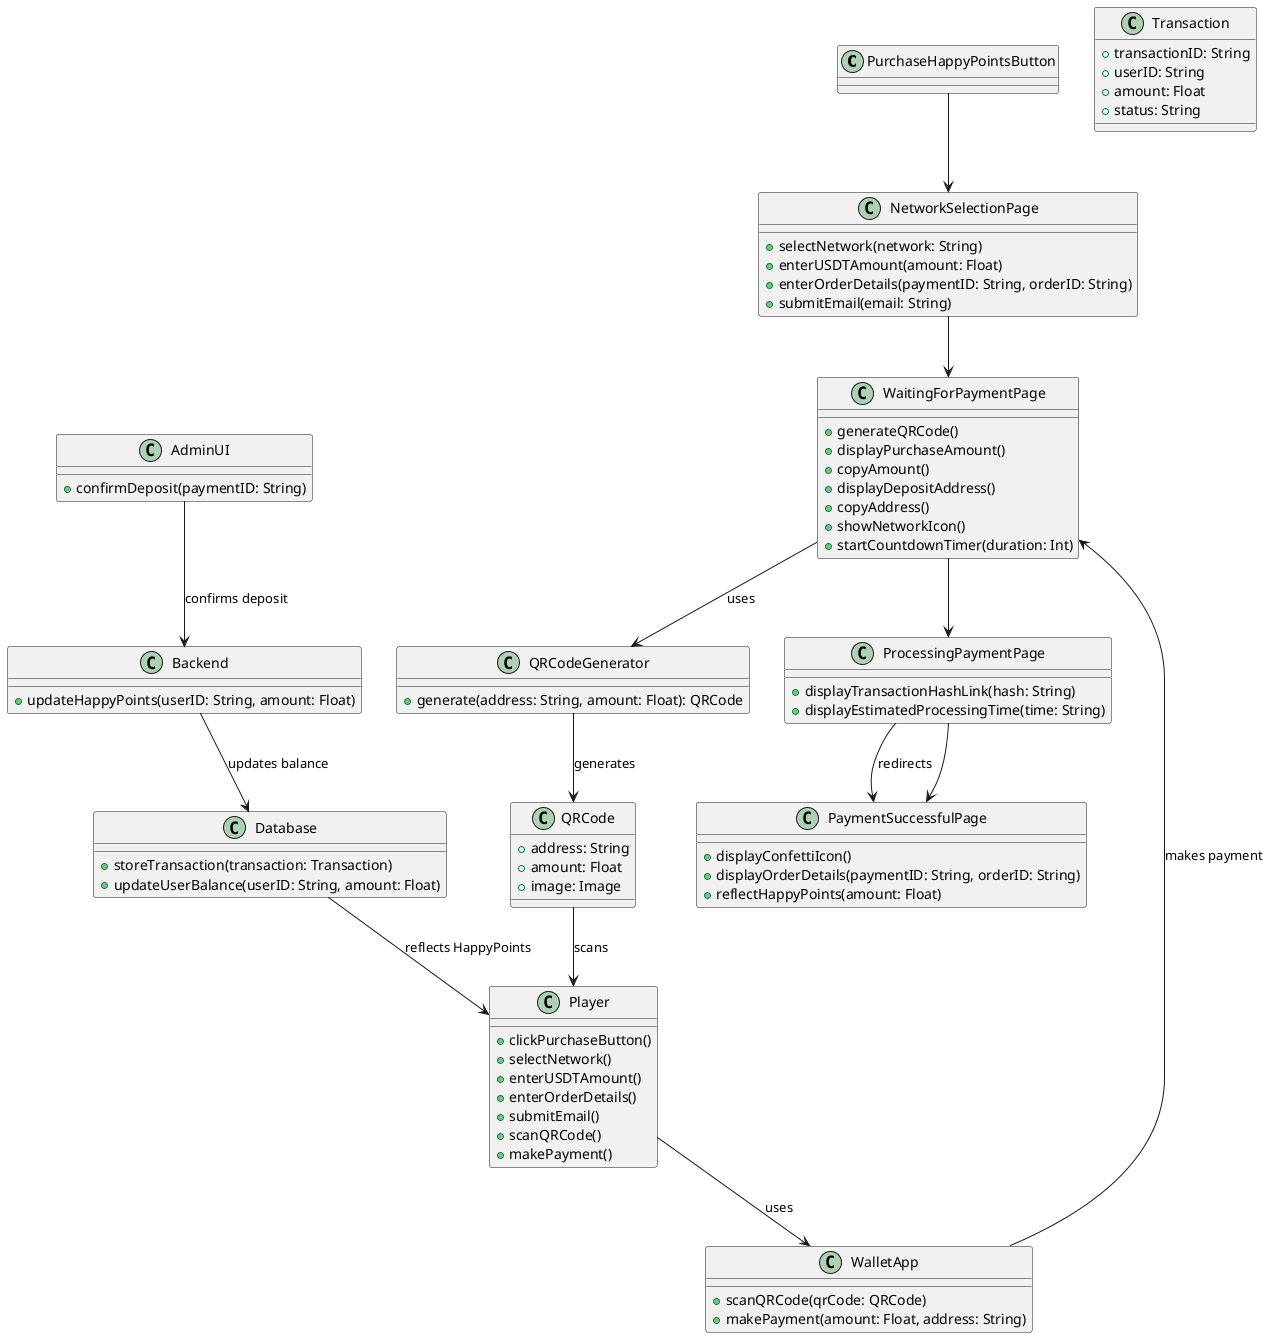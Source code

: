 @startuml
class PurchaseHappyPointsButton {
}

class NetworkSelectionPage {
    +selectNetwork(network: String)
    +enterUSDTAmount(amount: Float)
    +enterOrderDetails(paymentID: String, orderID: String)
    +submitEmail(email: String)
}

class WaitingForPaymentPage {
    +generateQRCode()
    +displayPurchaseAmount()
    +copyAmount()
    +displayDepositAddress()
    +copyAddress()
    +showNetworkIcon()
    +startCountdownTimer(duration: Int)
}

class ProcessingPaymentPage {
    +displayTransactionHashLink(hash: String)
    +displayEstimatedProcessingTime(time: String)
}

class PaymentSuccessfulPage {
    +displayConfettiIcon()
    +displayOrderDetails(paymentID: String, orderID: String)
    +reflectHappyPoints(amount: Float)
}

class QRCodeGenerator {
    +generate(address: String, amount: Float): QRCode
}

class WalletApp {
    +scanQRCode(qrCode: QRCode)
    +makePayment(amount: Float, address: String)
}

class AdminUI {
    +confirmDeposit(paymentID: String)
}

class Backend {
    +updateHappyPoints(userID: String, amount: Float)
}

class Database {
    +storeTransaction(transaction: Transaction)
    +updateUserBalance(userID: String, amount: Float)
}

class Player {
    +clickPurchaseButton()
    +selectNetwork()
    +enterUSDTAmount()
    +enterOrderDetails()
    +submitEmail()
    +scanQRCode()
    +makePayment()
}

class QRCode {
    +address: String
    +amount: Float
    +image: Image
}

class Transaction {
    +transactionID: String
    +userID: String
    +amount: Float
    +status: String
}

PurchaseHappyPointsButton --> NetworkSelectionPage
NetworkSelectionPage --> WaitingForPaymentPage
WaitingForPaymentPage --> ProcessingPaymentPage
ProcessingPaymentPage --> PaymentSuccessfulPage

WaitingForPaymentPage --> QRCodeGenerator : uses
QRCodeGenerator --> QRCode : generates
QRCode --> Player : scans
Player --> WalletApp : uses
WalletApp --> WaitingForPaymentPage : makes payment
ProcessingPaymentPage --> PaymentSuccessfulPage : redirects

AdminUI --> Backend : confirms deposit
Backend --> Database : updates balance
Database --> Player : reflects HappyPoints

@enduml
